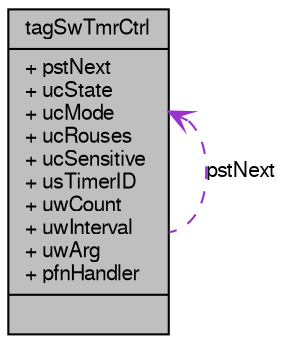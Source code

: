 digraph G
{
  bgcolor="transparent";
  edge [fontname="FreeSans",fontsize="10",labelfontname="FreeSans",labelfontsize="10"];
  node [fontname="FreeSans",fontsize="10",shape=record];
  Node1 [label="{tagSwTmrCtrl\n|+ pstNext\l+ ucState\l+ ucMode\l+ ucRouses\l+ ucSensitive\l+ usTimerID\l+ uwCount\l+ uwInterval\l+ uwArg\l+ pfnHandler\l|}",height=0.2,width=0.4,color="black", fillcolor="grey75", style="filled" fontcolor="black"];
  Node1 -> Node1 [dir=back,color="darkorchid3",fontsize="10",style="dashed",label="pstNext",arrowtail="open",fontname="FreeSans"];
}
